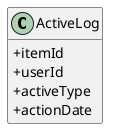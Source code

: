 @startuml

hide empty methods
hide empty attributes
skinparam ClassAttributeIconSize 0

class ActiveLog {
    +itemId
    +userId
    +activeType
    +actionDate
}

@enduml
